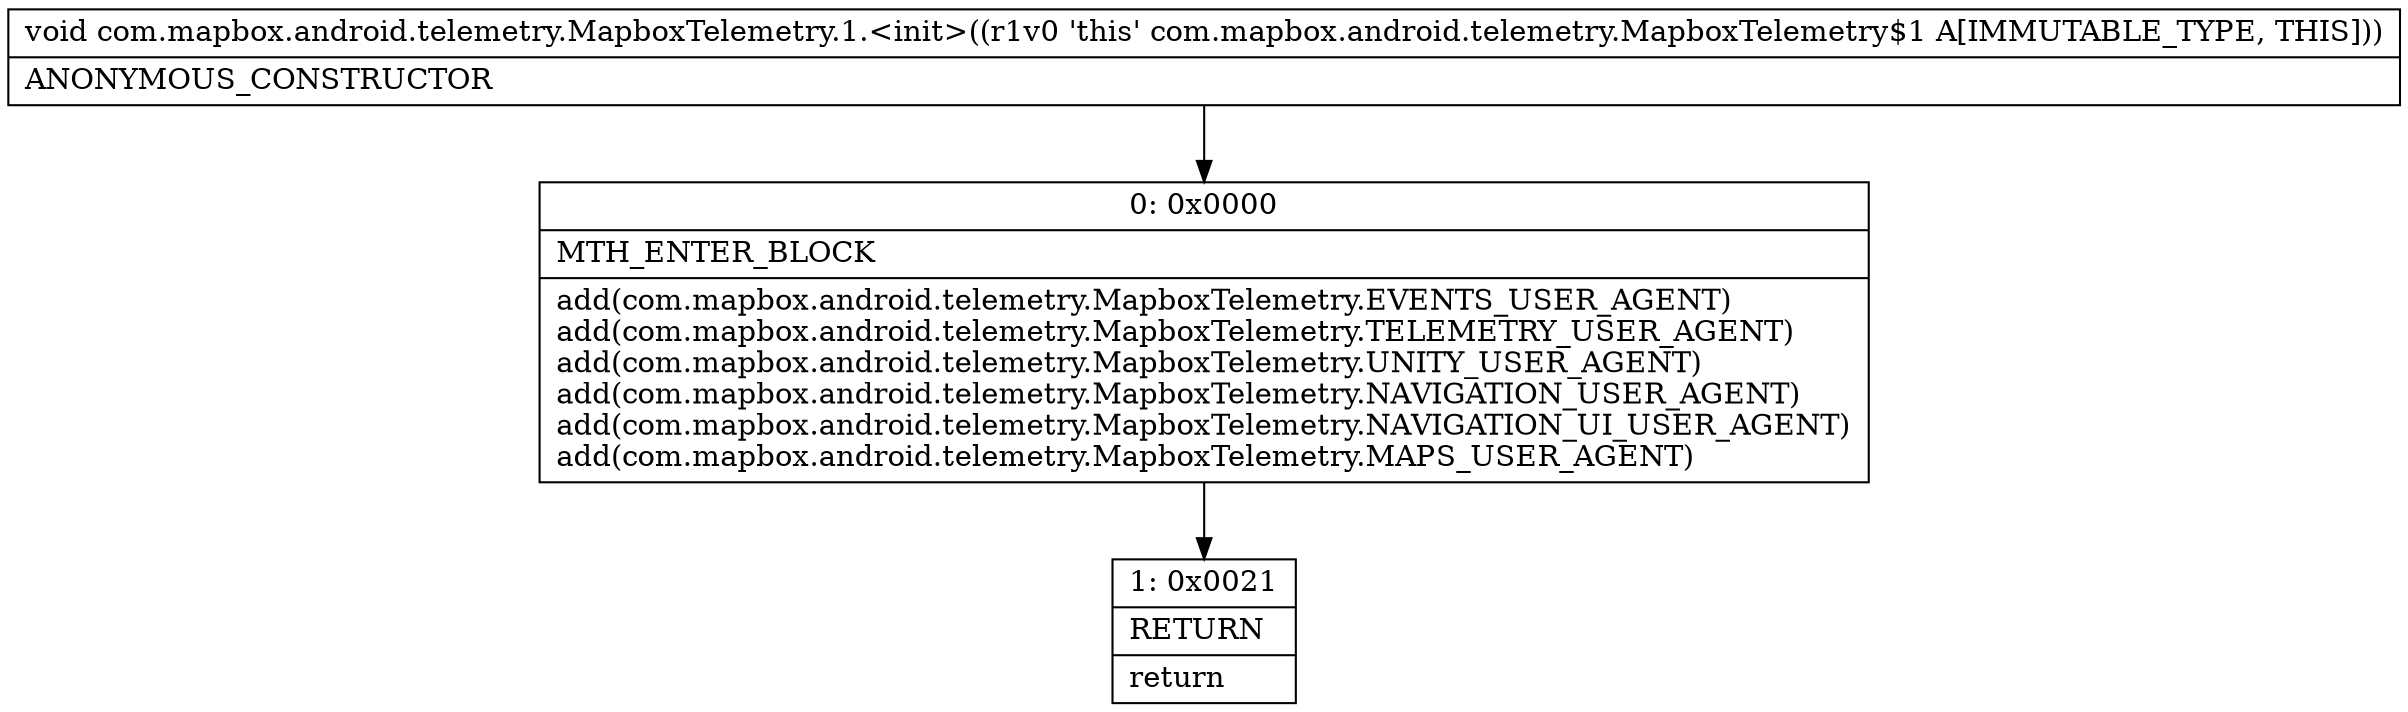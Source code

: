 digraph "CFG forcom.mapbox.android.telemetry.MapboxTelemetry.1.\<init\>()V" {
Node_0 [shape=record,label="{0\:\ 0x0000|MTH_ENTER_BLOCK\l|add(com.mapbox.android.telemetry.MapboxTelemetry.EVENTS_USER_AGENT)\ladd(com.mapbox.android.telemetry.MapboxTelemetry.TELEMETRY_USER_AGENT)\ladd(com.mapbox.android.telemetry.MapboxTelemetry.UNITY_USER_AGENT)\ladd(com.mapbox.android.telemetry.MapboxTelemetry.NAVIGATION_USER_AGENT)\ladd(com.mapbox.android.telemetry.MapboxTelemetry.NAVIGATION_UI_USER_AGENT)\ladd(com.mapbox.android.telemetry.MapboxTelemetry.MAPS_USER_AGENT)\l}"];
Node_1 [shape=record,label="{1\:\ 0x0021|RETURN\l|return\l}"];
MethodNode[shape=record,label="{void com.mapbox.android.telemetry.MapboxTelemetry.1.\<init\>((r1v0 'this' com.mapbox.android.telemetry.MapboxTelemetry$1 A[IMMUTABLE_TYPE, THIS]))  | ANONYMOUS_CONSTRUCTOR\l}"];
MethodNode -> Node_0;
Node_0 -> Node_1;
}

